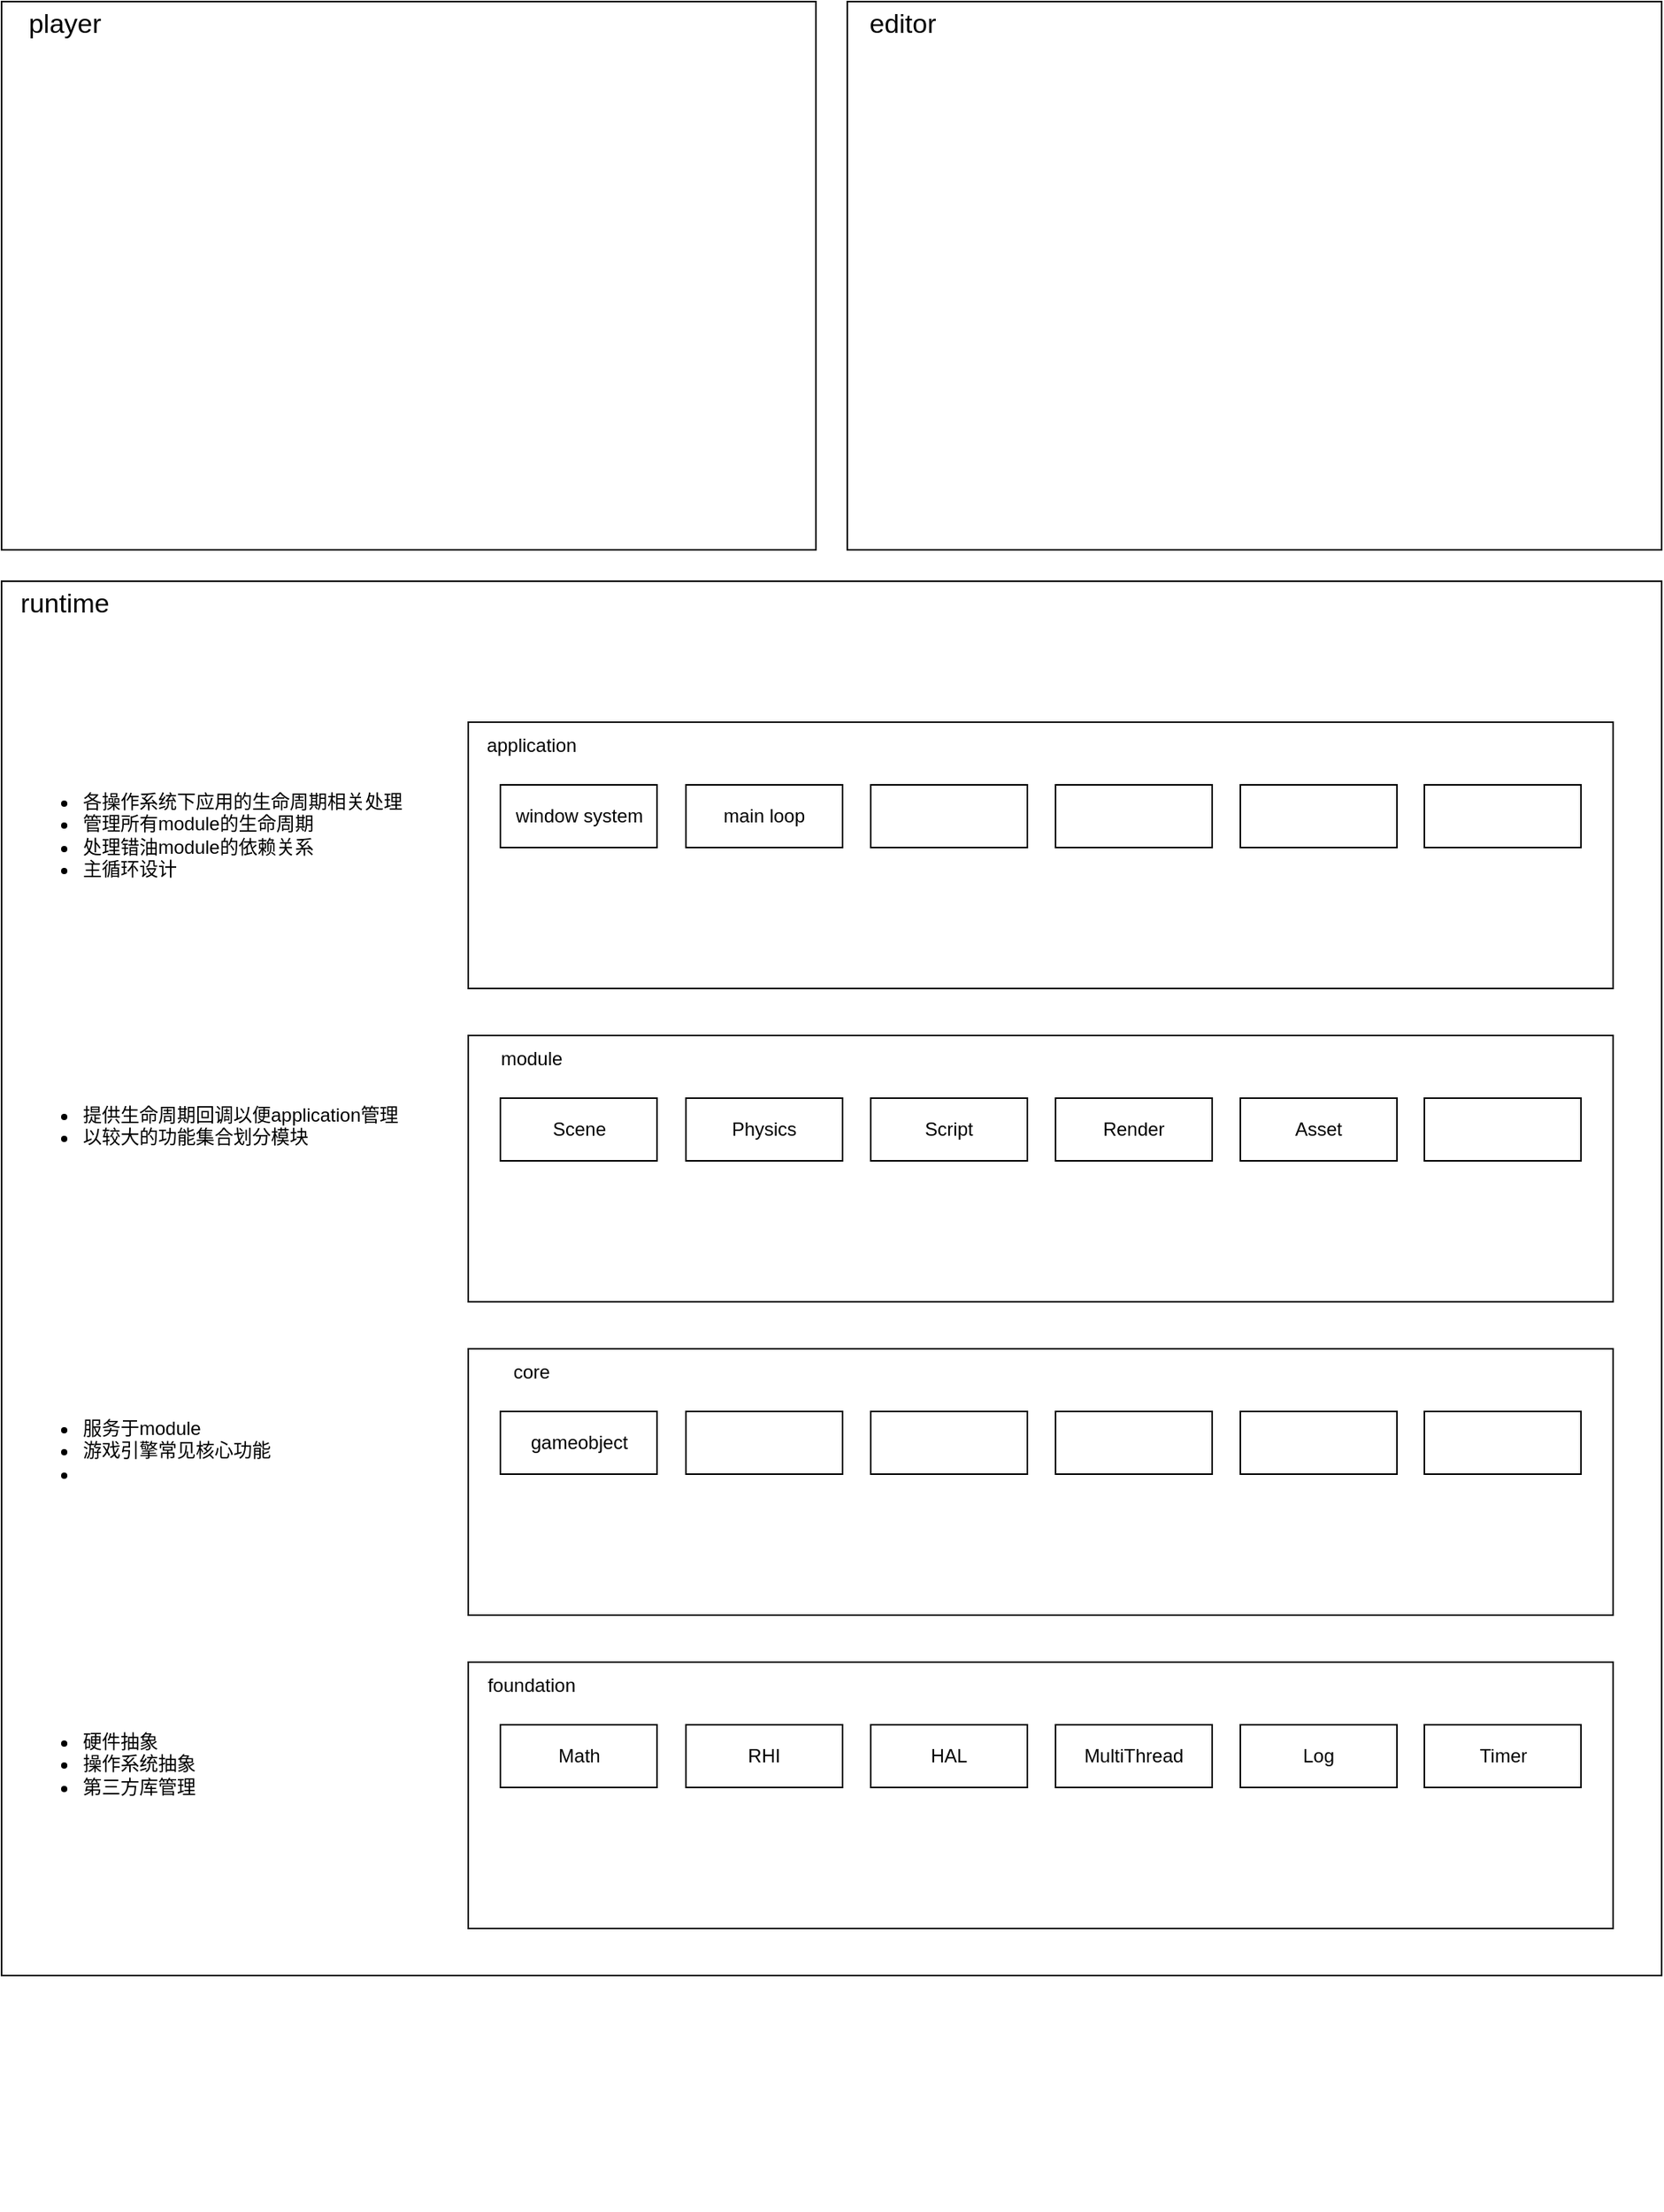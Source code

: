 <mxfile version="24.4.8" type="github">
  <diagram name="第 1 页" id="1e07z1a-aaZHS4xv6QxE">
    <mxGraphModel dx="1949" dy="3778" grid="1" gridSize="10" guides="1" tooltips="1" connect="1" arrows="1" fold="1" page="1" pageScale="1" pageWidth="827" pageHeight="1169" math="0" shadow="0">
      <root>
        <mxCell id="0" />
        <mxCell id="1" parent="0" />
        <mxCell id="7k3UqjcpnUbHz8pqNFpB-55" value="" style="rounded=0;whiteSpace=wrap;html=1;" vertex="1" parent="1">
          <mxGeometry x="-250" y="280" width="1060" height="890" as="geometry" />
        </mxCell>
        <mxCell id="7k3UqjcpnUbHz8pqNFpB-15" value="" style="group" vertex="1" connectable="0" parent="1">
          <mxGeometry x="48" y="970" width="731" height="170" as="geometry" />
        </mxCell>
        <mxCell id="7k3UqjcpnUbHz8pqNFpB-1" value="" style="rounded=0;whiteSpace=wrap;html=1;" vertex="1" parent="7k3UqjcpnUbHz8pqNFpB-15">
          <mxGeometry width="731" height="170" as="geometry" />
        </mxCell>
        <mxCell id="7k3UqjcpnUbHz8pqNFpB-9" value="foundation" style="text;html=1;align=center;verticalAlign=middle;resizable=0;points=[];autosize=1;strokeColor=none;fillColor=none;" vertex="1" parent="7k3UqjcpnUbHz8pqNFpB-15">
          <mxGeometry width="80" height="30" as="geometry" />
        </mxCell>
        <mxCell id="7k3UqjcpnUbHz8pqNFpB-6" value="Math" style="rounded=0;whiteSpace=wrap;html=1;" vertex="1" parent="7k3UqjcpnUbHz8pqNFpB-15">
          <mxGeometry x="20.5" y="40" width="100" height="40" as="geometry" />
        </mxCell>
        <mxCell id="7k3UqjcpnUbHz8pqNFpB-10" value="RHI" style="rounded=0;whiteSpace=wrap;html=1;" vertex="1" parent="7k3UqjcpnUbHz8pqNFpB-15">
          <mxGeometry x="139" y="40" width="100" height="40" as="geometry" />
        </mxCell>
        <mxCell id="7k3UqjcpnUbHz8pqNFpB-11" value="HAL" style="rounded=0;whiteSpace=wrap;html=1;" vertex="1" parent="7k3UqjcpnUbHz8pqNFpB-15">
          <mxGeometry x="257" y="40" width="100" height="40" as="geometry" />
        </mxCell>
        <mxCell id="7k3UqjcpnUbHz8pqNFpB-12" value="MultiThread" style="rounded=0;whiteSpace=wrap;html=1;" vertex="1" parent="7k3UqjcpnUbHz8pqNFpB-15">
          <mxGeometry x="375" y="40" width="100" height="40" as="geometry" />
        </mxCell>
        <mxCell id="7k3UqjcpnUbHz8pqNFpB-13" value="Log" style="rounded=0;whiteSpace=wrap;html=1;" vertex="1" parent="7k3UqjcpnUbHz8pqNFpB-15">
          <mxGeometry x="493" y="40" width="100" height="40" as="geometry" />
        </mxCell>
        <mxCell id="7k3UqjcpnUbHz8pqNFpB-14" value="Timer" style="rounded=0;whiteSpace=wrap;html=1;" vertex="1" parent="7k3UqjcpnUbHz8pqNFpB-15">
          <mxGeometry x="610.5" y="40" width="100" height="40" as="geometry" />
        </mxCell>
        <mxCell id="7k3UqjcpnUbHz8pqNFpB-26" value="" style="group" vertex="1" connectable="0" parent="1">
          <mxGeometry x="48" y="570" width="762" height="750" as="geometry" />
        </mxCell>
        <mxCell id="7k3UqjcpnUbHz8pqNFpB-27" value="" style="rounded=0;whiteSpace=wrap;html=1;" vertex="1" parent="7k3UqjcpnUbHz8pqNFpB-26">
          <mxGeometry width="731" height="170" as="geometry" />
        </mxCell>
        <mxCell id="7k3UqjcpnUbHz8pqNFpB-28" value="module" style="text;html=1;align=center;verticalAlign=middle;resizable=0;points=[];autosize=1;strokeColor=none;fillColor=none;" vertex="1" parent="7k3UqjcpnUbHz8pqNFpB-26">
          <mxGeometry x="10" width="60" height="30" as="geometry" />
        </mxCell>
        <mxCell id="7k3UqjcpnUbHz8pqNFpB-29" value="Scene" style="rounded=0;whiteSpace=wrap;html=1;" vertex="1" parent="7k3UqjcpnUbHz8pqNFpB-26">
          <mxGeometry x="20.5" y="40" width="100" height="40" as="geometry" />
        </mxCell>
        <mxCell id="7k3UqjcpnUbHz8pqNFpB-30" value="Physics" style="rounded=0;whiteSpace=wrap;html=1;" vertex="1" parent="7k3UqjcpnUbHz8pqNFpB-26">
          <mxGeometry x="139" y="40" width="100" height="40" as="geometry" />
        </mxCell>
        <mxCell id="7k3UqjcpnUbHz8pqNFpB-31" value="Script" style="rounded=0;whiteSpace=wrap;html=1;" vertex="1" parent="7k3UqjcpnUbHz8pqNFpB-26">
          <mxGeometry x="257" y="40" width="100" height="40" as="geometry" />
        </mxCell>
        <mxCell id="7k3UqjcpnUbHz8pqNFpB-32" value="Render" style="rounded=0;whiteSpace=wrap;html=1;" vertex="1" parent="7k3UqjcpnUbHz8pqNFpB-26">
          <mxGeometry x="375" y="40" width="100" height="40" as="geometry" />
        </mxCell>
        <mxCell id="7k3UqjcpnUbHz8pqNFpB-33" value="Asset" style="rounded=0;whiteSpace=wrap;html=1;" vertex="1" parent="7k3UqjcpnUbHz8pqNFpB-26">
          <mxGeometry x="493" y="40" width="100" height="40" as="geometry" />
        </mxCell>
        <mxCell id="7k3UqjcpnUbHz8pqNFpB-34" value="" style="rounded=0;whiteSpace=wrap;html=1;" vertex="1" parent="7k3UqjcpnUbHz8pqNFpB-26">
          <mxGeometry x="610.5" y="40" width="100" height="40" as="geometry" />
        </mxCell>
        <mxCell id="7k3UqjcpnUbHz8pqNFpB-17" value="" style="group" vertex="1" connectable="0" parent="1">
          <mxGeometry x="48" y="770" width="731" height="170" as="geometry" />
        </mxCell>
        <mxCell id="7k3UqjcpnUbHz8pqNFpB-18" value="" style="rounded=0;whiteSpace=wrap;html=1;" vertex="1" parent="7k3UqjcpnUbHz8pqNFpB-17">
          <mxGeometry width="731" height="170" as="geometry" />
        </mxCell>
        <mxCell id="7k3UqjcpnUbHz8pqNFpB-19" value="core" style="text;html=1;align=center;verticalAlign=middle;resizable=0;points=[];autosize=1;strokeColor=none;fillColor=none;" vertex="1" parent="7k3UqjcpnUbHz8pqNFpB-17">
          <mxGeometry x="15" width="50" height="30" as="geometry" />
        </mxCell>
        <mxCell id="7k3UqjcpnUbHz8pqNFpB-20" value="gameobject" style="rounded=0;whiteSpace=wrap;html=1;" vertex="1" parent="7k3UqjcpnUbHz8pqNFpB-17">
          <mxGeometry x="20.5" y="40" width="100" height="40" as="geometry" />
        </mxCell>
        <mxCell id="7k3UqjcpnUbHz8pqNFpB-21" value="" style="rounded=0;whiteSpace=wrap;html=1;" vertex="1" parent="7k3UqjcpnUbHz8pqNFpB-17">
          <mxGeometry x="139" y="40" width="100" height="40" as="geometry" />
        </mxCell>
        <mxCell id="7k3UqjcpnUbHz8pqNFpB-22" value="" style="rounded=0;whiteSpace=wrap;html=1;" vertex="1" parent="7k3UqjcpnUbHz8pqNFpB-17">
          <mxGeometry x="257" y="40" width="100" height="40" as="geometry" />
        </mxCell>
        <mxCell id="7k3UqjcpnUbHz8pqNFpB-23" value="" style="rounded=0;whiteSpace=wrap;html=1;" vertex="1" parent="7k3UqjcpnUbHz8pqNFpB-17">
          <mxGeometry x="375" y="40" width="100" height="40" as="geometry" />
        </mxCell>
        <mxCell id="7k3UqjcpnUbHz8pqNFpB-24" value="" style="rounded=0;whiteSpace=wrap;html=1;" vertex="1" parent="7k3UqjcpnUbHz8pqNFpB-17">
          <mxGeometry x="493" y="40" width="100" height="40" as="geometry" />
        </mxCell>
        <mxCell id="7k3UqjcpnUbHz8pqNFpB-25" value="" style="rounded=0;whiteSpace=wrap;html=1;" vertex="1" parent="7k3UqjcpnUbHz8pqNFpB-17">
          <mxGeometry x="610.5" y="40" width="100" height="40" as="geometry" />
        </mxCell>
        <mxCell id="7k3UqjcpnUbHz8pqNFpB-35" value="" style="group" vertex="1" connectable="0" parent="1">
          <mxGeometry x="48" y="370" width="731" height="170" as="geometry" />
        </mxCell>
        <mxCell id="7k3UqjcpnUbHz8pqNFpB-36" value="" style="rounded=0;whiteSpace=wrap;html=1;" vertex="1" parent="7k3UqjcpnUbHz8pqNFpB-35">
          <mxGeometry width="731" height="170" as="geometry" />
        </mxCell>
        <mxCell id="7k3UqjcpnUbHz8pqNFpB-37" value="application" style="text;html=1;align=center;verticalAlign=middle;resizable=0;points=[];autosize=1;strokeColor=none;fillColor=none;" vertex="1" parent="7k3UqjcpnUbHz8pqNFpB-35">
          <mxGeometry width="80" height="30" as="geometry" />
        </mxCell>
        <mxCell id="7k3UqjcpnUbHz8pqNFpB-38" value="window system" style="rounded=0;whiteSpace=wrap;html=1;" vertex="1" parent="7k3UqjcpnUbHz8pqNFpB-35">
          <mxGeometry x="20.5" y="40" width="100" height="40" as="geometry" />
        </mxCell>
        <mxCell id="7k3UqjcpnUbHz8pqNFpB-39" value="main loop" style="rounded=0;whiteSpace=wrap;html=1;" vertex="1" parent="7k3UqjcpnUbHz8pqNFpB-35">
          <mxGeometry x="139" y="40" width="100" height="40" as="geometry" />
        </mxCell>
        <mxCell id="7k3UqjcpnUbHz8pqNFpB-40" value="" style="rounded=0;whiteSpace=wrap;html=1;" vertex="1" parent="7k3UqjcpnUbHz8pqNFpB-35">
          <mxGeometry x="257" y="40" width="100" height="40" as="geometry" />
        </mxCell>
        <mxCell id="7k3UqjcpnUbHz8pqNFpB-41" value="" style="rounded=0;whiteSpace=wrap;html=1;" vertex="1" parent="7k3UqjcpnUbHz8pqNFpB-35">
          <mxGeometry x="375" y="40" width="100" height="40" as="geometry" />
        </mxCell>
        <mxCell id="7k3UqjcpnUbHz8pqNFpB-42" value="" style="rounded=0;whiteSpace=wrap;html=1;" vertex="1" parent="7k3UqjcpnUbHz8pqNFpB-35">
          <mxGeometry x="493" y="40" width="100" height="40" as="geometry" />
        </mxCell>
        <mxCell id="7k3UqjcpnUbHz8pqNFpB-43" value="" style="rounded=0;whiteSpace=wrap;html=1;" vertex="1" parent="7k3UqjcpnUbHz8pqNFpB-35">
          <mxGeometry x="610.5" y="40" width="100" height="40" as="geometry" />
        </mxCell>
        <mxCell id="7k3UqjcpnUbHz8pqNFpB-48" value="&lt;div&gt;&lt;ul&gt;&lt;li&gt;各操作系统下应用的生命周期相关处理&lt;/li&gt;&lt;li&gt;管理所有module的生命周期&lt;/li&gt;&lt;li&gt;处理错油module的依赖关系&lt;/li&gt;&lt;li&gt;主循环设计&lt;/li&gt;&lt;/ul&gt;&lt;/div&gt;&lt;div&gt;&lt;br&gt;&lt;/div&gt;&lt;div&gt;&lt;br&gt;&lt;/div&gt;" style="text;html=1;whiteSpace=wrap;overflow=hidden;rounded=0;" vertex="1" parent="1">
          <mxGeometry x="-240" y="395" width="270" height="120" as="geometry" />
        </mxCell>
        <mxCell id="7k3UqjcpnUbHz8pqNFpB-49" value="&lt;div&gt;&lt;ul&gt;&lt;li&gt;提供生命周期回调以便application管理&lt;/li&gt;&lt;li&gt;以较大的功能集合划分模块&lt;/li&gt;&lt;/ul&gt;&lt;/div&gt;&lt;div&gt;&lt;br&gt;&lt;/div&gt;&lt;div&gt;&lt;br&gt;&lt;/div&gt;" style="text;html=1;whiteSpace=wrap;overflow=hidden;rounded=0;" vertex="1" parent="1">
          <mxGeometry x="-240" y="595" width="270" height="145" as="geometry" />
        </mxCell>
        <mxCell id="7k3UqjcpnUbHz8pqNFpB-50" value="&lt;div&gt;&lt;ul&gt;&lt;li&gt;服务于module&lt;/li&gt;&lt;li&gt;游戏引擎常见核心功能&lt;/li&gt;&lt;li&gt;&lt;br&gt;&lt;/li&gt;&lt;/ul&gt;&lt;/div&gt;&lt;div&gt;&lt;br&gt;&lt;/div&gt;&lt;div&gt;&lt;br&gt;&lt;/div&gt;" style="text;html=1;whiteSpace=wrap;overflow=hidden;rounded=0;" vertex="1" parent="1">
          <mxGeometry x="-240" y="795" width="270" height="120" as="geometry" />
        </mxCell>
        <mxCell id="7k3UqjcpnUbHz8pqNFpB-51" value="&lt;div&gt;&lt;ul&gt;&lt;li&gt;&lt;span style=&quot;background-color: initial;&quot;&gt;硬件抽象&lt;/span&gt;&lt;/li&gt;&lt;li&gt;&lt;span style=&quot;background-color: initial;&quot;&gt;操作系统抽象&lt;/span&gt;&lt;/li&gt;&lt;li&gt;&lt;span style=&quot;background-color: initial;&quot;&gt;第三方库管理&lt;/span&gt;&lt;/li&gt;&lt;/ul&gt;&lt;/div&gt;&lt;div&gt;&lt;br&gt;&lt;/div&gt;&lt;div&gt;&lt;br&gt;&lt;/div&gt;" style="text;html=1;whiteSpace=wrap;overflow=hidden;rounded=0;" vertex="1" parent="1">
          <mxGeometry x="-240" y="995" width="270" height="120" as="geometry" />
        </mxCell>
        <mxCell id="7k3UqjcpnUbHz8pqNFpB-56" value="runtime" style="text;html=1;align=center;verticalAlign=middle;resizable=0;points=[];autosize=1;strokeColor=none;fillColor=none;fontSize=17;" vertex="1" parent="1">
          <mxGeometry x="-250" y="280" width="80" height="30" as="geometry" />
        </mxCell>
        <mxCell id="7k3UqjcpnUbHz8pqNFpB-57" value="" style="rounded=0;whiteSpace=wrap;html=1;" vertex="1" parent="1">
          <mxGeometry x="-250" y="-90" width="520" height="350" as="geometry" />
        </mxCell>
        <mxCell id="7k3UqjcpnUbHz8pqNFpB-58" value="" style="rounded=0;whiteSpace=wrap;html=1;" vertex="1" parent="1">
          <mxGeometry x="290" y="-90" width="520" height="350" as="geometry" />
        </mxCell>
        <mxCell id="7k3UqjcpnUbHz8pqNFpB-59" value="player" style="text;html=1;align=center;verticalAlign=middle;resizable=0;points=[];autosize=1;strokeColor=none;fillColor=none;fontSize=17;" vertex="1" parent="1">
          <mxGeometry x="-245" y="-90" width="70" height="30" as="geometry" />
        </mxCell>
        <mxCell id="7k3UqjcpnUbHz8pqNFpB-60" value="editor" style="text;html=1;align=center;verticalAlign=middle;resizable=0;points=[];autosize=1;strokeColor=none;fillColor=none;fontSize=17;" vertex="1" parent="1">
          <mxGeometry x="290" y="-90" width="70" height="30" as="geometry" />
        </mxCell>
      </root>
    </mxGraphModel>
  </diagram>
</mxfile>
